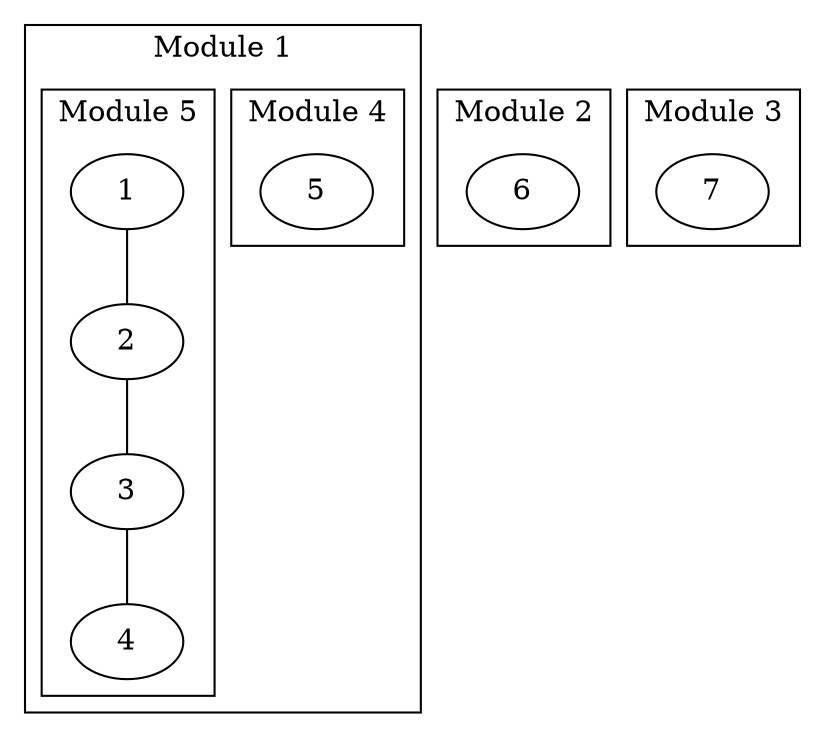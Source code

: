 graph G
{
    1 -- 2;
    2 -- 3;
    3 -- 4;

    //5 -- {1 2 3 4};
    //6 -- {1 2 3 4};

    subgraph cluster_1
    {
        label="Module 2";
        6;
    }
    subgraph cluster_2
    {
        label="Module 3";
        7;
    }
    subgraph cluster_3
    {
        label="Module 1";
        1;
        2;
        3;
        4;
        5;
        subgraph cluster_4
        {
            label="Module 4";
            5;
        }
        subgraph cluster_5
        {
            label="Module 5";
            1;
            2;
            3;
            4;
        }
    }
}
